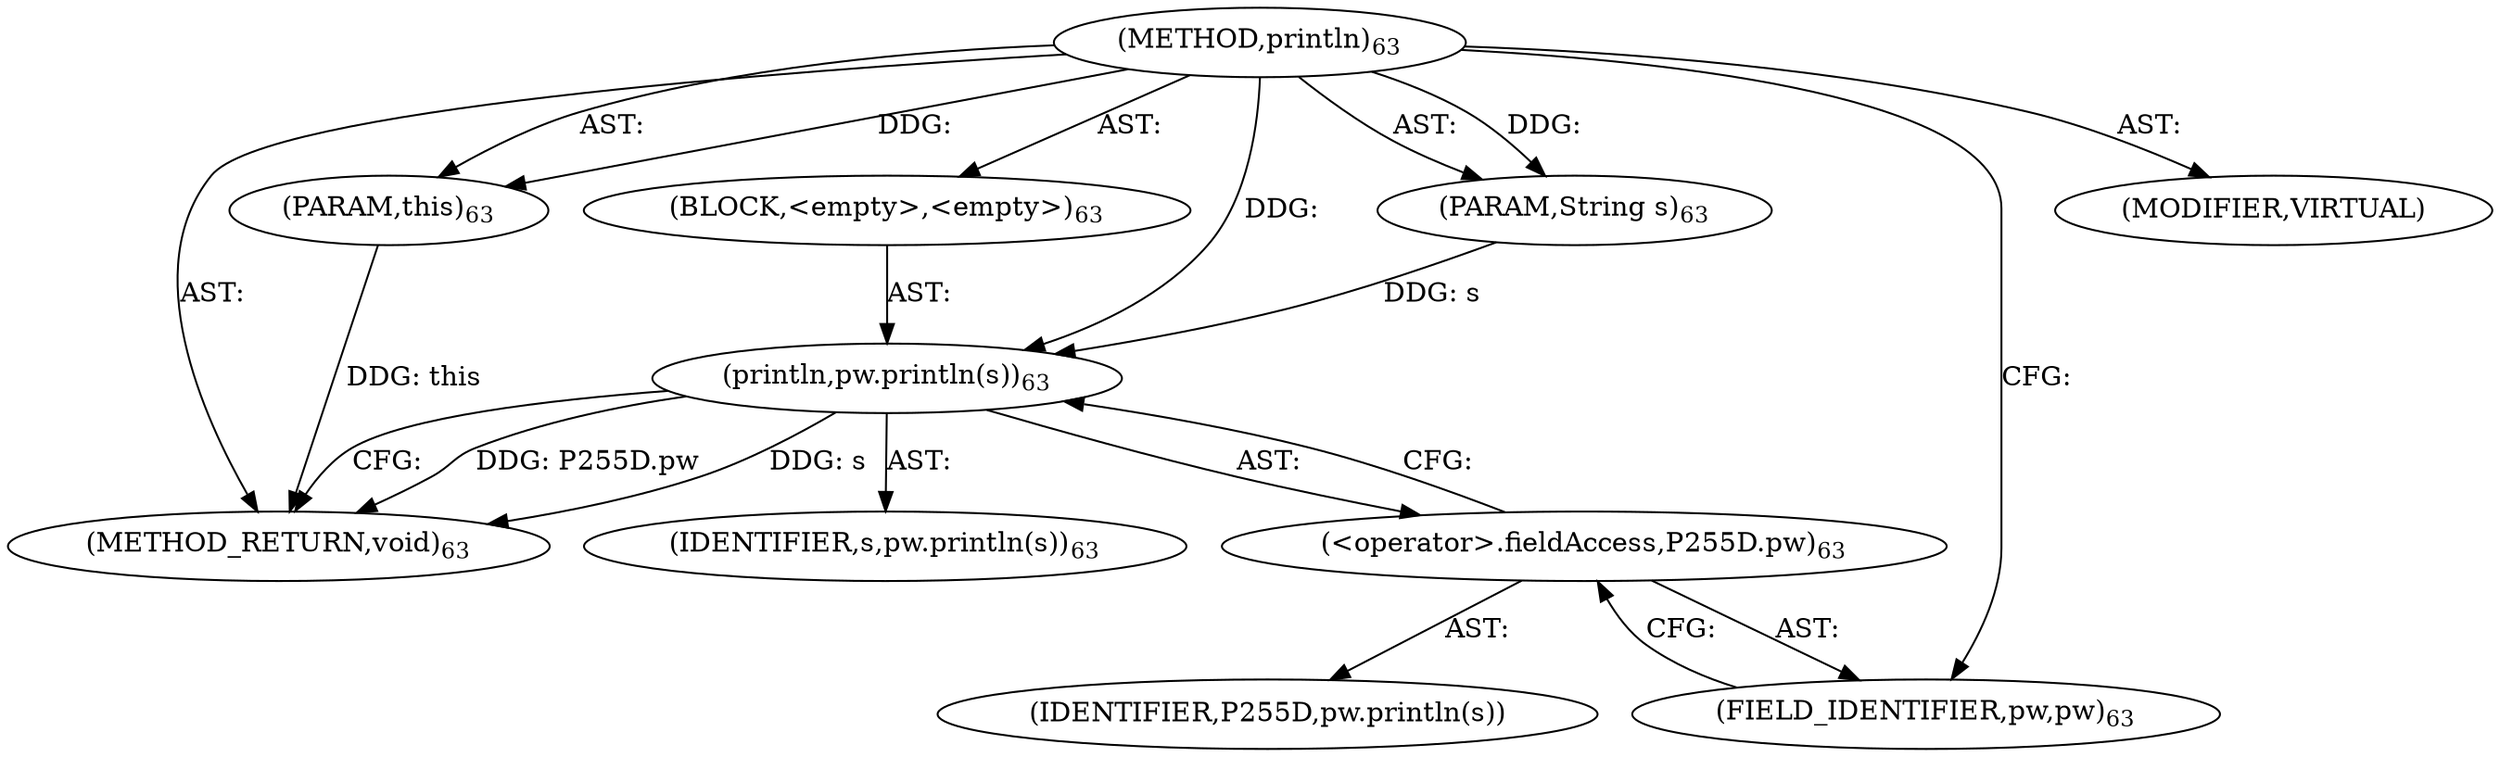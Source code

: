 digraph "println" {  
"372" [label = <(METHOD,println)<SUB>63</SUB>> ]
"373" [label = <(PARAM,this)<SUB>63</SUB>> ]
"374" [label = <(PARAM,String s)<SUB>63</SUB>> ]
"375" [label = <(BLOCK,&lt;empty&gt;,&lt;empty&gt;)<SUB>63</SUB>> ]
"376" [label = <(println,pw.println(s))<SUB>63</SUB>> ]
"377" [label = <(&lt;operator&gt;.fieldAccess,P255D.pw)<SUB>63</SUB>> ]
"378" [label = <(IDENTIFIER,P255D,pw.println(s))> ]
"379" [label = <(FIELD_IDENTIFIER,pw,pw)<SUB>63</SUB>> ]
"380" [label = <(IDENTIFIER,s,pw.println(s))<SUB>63</SUB>> ]
"381" [label = <(MODIFIER,VIRTUAL)> ]
"382" [label = <(METHOD_RETURN,void)<SUB>63</SUB>> ]
  "372" -> "373"  [ label = "AST: "] 
  "372" -> "374"  [ label = "AST: "] 
  "372" -> "375"  [ label = "AST: "] 
  "372" -> "381"  [ label = "AST: "] 
  "372" -> "382"  [ label = "AST: "] 
  "375" -> "376"  [ label = "AST: "] 
  "376" -> "377"  [ label = "AST: "] 
  "376" -> "380"  [ label = "AST: "] 
  "377" -> "378"  [ label = "AST: "] 
  "377" -> "379"  [ label = "AST: "] 
  "376" -> "382"  [ label = "CFG: "] 
  "377" -> "376"  [ label = "CFG: "] 
  "379" -> "377"  [ label = "CFG: "] 
  "372" -> "379"  [ label = "CFG: "] 
  "373" -> "382"  [ label = "DDG: this"] 
  "376" -> "382"  [ label = "DDG: P255D.pw"] 
  "376" -> "382"  [ label = "DDG: s"] 
  "372" -> "373"  [ label = "DDG: "] 
  "372" -> "374"  [ label = "DDG: "] 
  "374" -> "376"  [ label = "DDG: s"] 
  "372" -> "376"  [ label = "DDG: "] 
}
